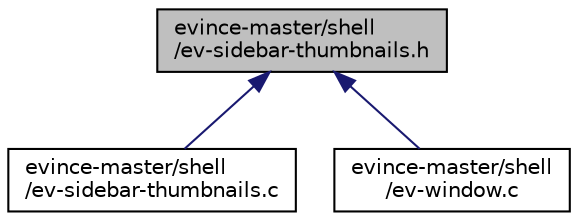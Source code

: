 digraph "evince-master/shell/ev-sidebar-thumbnails.h"
{
  edge [fontname="Helvetica",fontsize="10",labelfontname="Helvetica",labelfontsize="10"];
  node [fontname="Helvetica",fontsize="10",shape=record];
  Node1 [label="evince-master/shell\l/ev-sidebar-thumbnails.h",height=0.2,width=0.4,color="black", fillcolor="grey75", style="filled" fontcolor="black"];
  Node1 -> Node2 [dir="back",color="midnightblue",fontsize="10",style="solid",fontname="Helvetica"];
  Node2 [label="evince-master/shell\l/ev-sidebar-thumbnails.c",height=0.2,width=0.4,color="black", fillcolor="white", style="filled",URL="$d4/dd0/ev-sidebar-thumbnails_8c.html"];
  Node1 -> Node3 [dir="back",color="midnightblue",fontsize="10",style="solid",fontname="Helvetica"];
  Node3 [label="evince-master/shell\l/ev-window.c",height=0.2,width=0.4,color="black", fillcolor="white", style="filled",URL="$d0/d33/ev-window_8c.html"];
}
